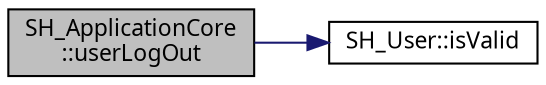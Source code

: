 digraph "SH_ApplicationCore::userLogOut"
{
 // INTERACTIVE_SVG=YES
  bgcolor="transparent";
  edge [fontname="Verdana",fontsize="11",labelfontname="Verdana",labelfontsize="11"];
  node [fontname="Verdana",fontsize="11",shape=record];
  rankdir="LR";
  Node1 [label="SH_ApplicationCore\l::userLogOut",height=0.2,width=0.4,color="black", fillcolor="grey75", style="filled" fontcolor="black"];
  Node1 -> Node2 [color="midnightblue",fontsize="11",style="solid",fontname="Verdana"];
  Node2 [label="SH_User::isValid",height=0.2,width=0.4,color="black",URL="$classSH__User.html#a07de5c02b2a02b3bb2b0aaf0886bb4d9"];
}
